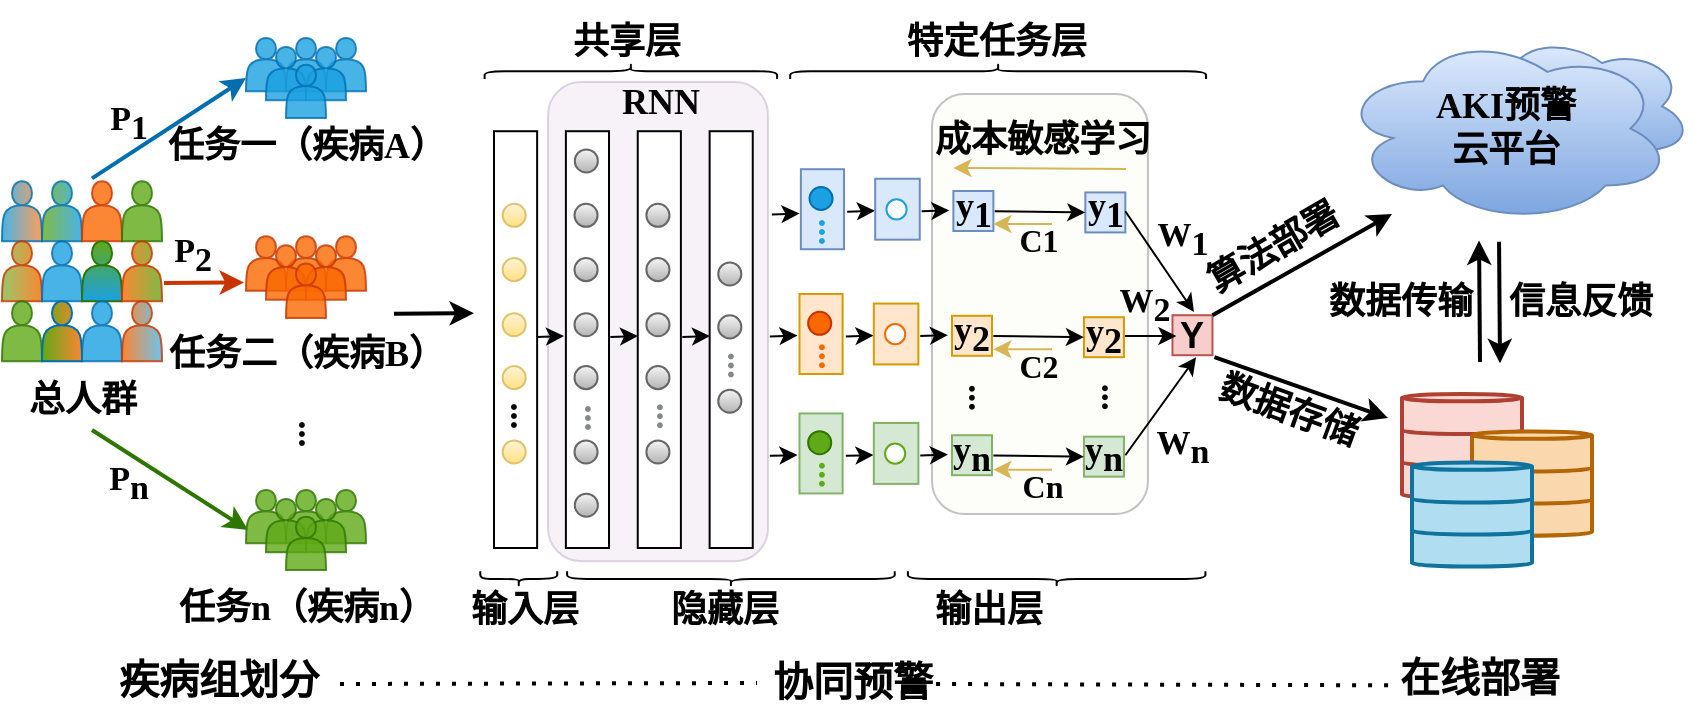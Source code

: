 <mxfile version="24.8.3">
  <diagram name="第 1 页" id="YTj-ouMBXCMW4iAn0mXQ">
    <mxGraphModel dx="1006" dy="709" grid="1" gridSize="10" guides="1" tooltips="1" connect="1" arrows="1" fold="1" page="1" pageScale="1" pageWidth="1169" pageHeight="827" math="0" shadow="0">
      <root>
        <mxCell id="0" />
        <mxCell id="1" parent="0" />
        <mxCell id="6-L1UXihjVU2GdmT4669-36" value="" style="ellipse;shape=cloud;whiteSpace=wrap;html=1;fillColor=#dae8fc;strokeColor=#6c8ebf;gradientColor=#7ea6e0;fontSize=18;fontStyle=1" parent="1" vertex="1">
          <mxGeometry x="800" y="170" width="120" height="72.38" as="geometry" />
        </mxCell>
        <mxCell id="hWDj6rnSfcaq-5pzCuS0-523" value="&lt;font style=&quot;font-size: 18px;&quot;&gt;&lt;font face=&quot;Times New Roman&quot; style=&quot;font-size: 18px;&quot;&gt;AKI&lt;/font&gt;&lt;font face=&quot;宋体&quot; style=&quot;font-size: 18px;&quot;&gt;预警&lt;/font&gt;&lt;/font&gt;&lt;div&gt;&lt;font style=&quot;font-size: 18px;&quot;&gt;&lt;font face=&quot;宋体&quot; style=&quot;font-size: 18px;&quot;&gt;云平台&lt;/font&gt;&lt;/font&gt;&lt;/div&gt;" style="ellipse;shape=cloud;whiteSpace=wrap;html=1;fillColor=#dae8fc;strokeColor=#6c8ebf;gradientColor=#7ea6e0;fontSize=18;fontStyle=1" parent="1" vertex="1">
          <mxGeometry x="744" y="170" width="166" height="94.61" as="geometry" />
        </mxCell>
        <mxCell id="hWDj6rnSfcaq-5pzCuS0-516" value="" style="rounded=1;whiteSpace=wrap;html=1;gradientDirection=radial;opacity=30;fillStyle=solid;container=0;fillColor=#f9f7ed;strokeColor=#36393d;fontSize=18;fontStyle=1" parent="1" vertex="1">
          <mxGeometry x="540" y="200" width="107.97" height="210" as="geometry" />
        </mxCell>
        <mxCell id="hWDj6rnSfcaq-5pzCuS0-5" value="" style="rounded=1;whiteSpace=wrap;html=1;gradientDirection=radial;opacity=30;fillStyle=solid;fillColor=#e1d5e7;strokeColor=#9673a6;container=0;fontSize=18;fontStyle=1" parent="1" vertex="1">
          <mxGeometry x="348" y="194" width="110" height="239.61" as="geometry" />
        </mxCell>
        <mxCell id="hWDj6rnSfcaq-5pzCuS0-7" value="&lt;font face=&quot;宋体&quot;&gt;&lt;span style=&quot;font-size: 20px;&quot;&gt;&lt;b&gt;疾病组划分&lt;/b&gt;&lt;/span&gt;&lt;/font&gt;" style="text;html=1;align=center;verticalAlign=middle;resizable=0;points=[];autosize=1;strokeColor=none;fillColor=none;" parent="1" vertex="1">
          <mxGeometry x="118" y="471.6" width="130" height="40" as="geometry" />
        </mxCell>
        <mxCell id="hWDj6rnSfcaq-5pzCuS0-9" value="&lt;font face=&quot;宋体&quot;&gt;&lt;span style=&quot;font-size: 20px;&quot;&gt;&lt;b&gt;协同预警&lt;/b&gt;&lt;/span&gt;&lt;/font&gt;" style="text;html=1;align=center;verticalAlign=middle;resizable=0;points=[];autosize=1;strokeColor=none;fillColor=none;" parent="1" vertex="1">
          <mxGeometry x="444.67" y="472.61" width="110" height="40" as="geometry" />
        </mxCell>
        <mxCell id="hWDj6rnSfcaq-5pzCuS0-82" value="&lt;font face=&quot;宋体&quot; style=&quot;font-size: 18px;&quot;&gt;输入层&lt;/font&gt;" style="text;html=1;align=center;verticalAlign=middle;resizable=0;points=[];autosize=1;strokeColor=none;fillColor=none;container=0;fontSize=16;fontStyle=1" parent="1" vertex="1">
          <mxGeometry x="296" y="438.39" width="80" height="40" as="geometry" />
        </mxCell>
        <mxCell id="hWDj6rnSfcaq-5pzCuS0-83" value="&lt;font style=&quot;font-size: 18px;&quot; face=&quot;宋体&quot;&gt;隐藏层&lt;/font&gt;" style="text;html=1;align=center;verticalAlign=middle;resizable=0;points=[];autosize=1;strokeColor=none;fillColor=none;container=0;fontSize=16;fontStyle=1" parent="1" vertex="1">
          <mxGeometry x="396" y="438.39" width="80" height="40" as="geometry" />
        </mxCell>
        <mxCell id="hWDj6rnSfcaq-5pzCuS0-84" value="&lt;font style=&quot;font-size: 18px;&quot; face=&quot;宋体&quot;&gt;输出层&lt;/font&gt;" style="text;html=1;align=center;verticalAlign=middle;resizable=0;points=[];autosize=1;strokeColor=none;fillColor=none;container=0;fontSize=16;fontStyle=1" parent="1" vertex="1">
          <mxGeometry x="528.12" y="437.61" width="80" height="40" as="geometry" />
        </mxCell>
        <mxCell id="hWDj6rnSfcaq-5pzCuS0-85" value="" style="shape=curlyBracket;whiteSpace=wrap;html=1;rounded=1;flipH=1;labelPosition=right;verticalLabelPosition=middle;align=left;verticalAlign=middle;rotation=90;container=0;fontSize=18;fontStyle=1" parent="1" vertex="1">
          <mxGeometry x="329.53" y="423.21" width="7.69" height="38.48" as="geometry" />
        </mxCell>
        <mxCell id="hWDj6rnSfcaq-5pzCuS0-86" value="" style="shape=curlyBracket;whiteSpace=wrap;html=1;rounded=1;flipH=1;labelPosition=right;verticalLabelPosition=middle;align=left;verticalAlign=middle;rotation=90;container=0;fontSize=18;fontStyle=1" parent="1" vertex="1">
          <mxGeometry x="435.61" y="360.53" width="7.69" height="163.82" as="geometry" />
        </mxCell>
        <mxCell id="hWDj6rnSfcaq-5pzCuS0-87" value="" style="shape=curlyBracket;whiteSpace=wrap;html=1;rounded=1;flipH=1;labelPosition=right;verticalLabelPosition=middle;align=left;verticalAlign=middle;rotation=90;container=0;fontSize=18;fontStyle=1" parent="1" vertex="1">
          <mxGeometry x="598.48" y="368.07" width="7.69" height="148.77" as="geometry" />
        </mxCell>
        <mxCell id="hWDj6rnSfcaq-5pzCuS0-88" value="" style="shape=curlyBracket;whiteSpace=wrap;html=1;rounded=1;flipH=1;labelPosition=right;verticalLabelPosition=middle;align=left;verticalAlign=middle;rotation=-90;container=0;fontSize=18;fontStyle=1" parent="1" vertex="1">
          <mxGeometry x="385.58" y="115.49" width="7.69" height="146.24" as="geometry" />
        </mxCell>
        <mxCell id="hWDj6rnSfcaq-5pzCuS0-89" value="&lt;font style=&quot;font-size: 18px;&quot; face=&quot;宋体&quot;&gt;共享层&lt;/font&gt;" style="text;html=1;align=center;verticalAlign=middle;resizable=0;points=[];autosize=1;strokeColor=none;fillColor=none;container=0;fontSize=18;fontStyle=1" parent="1" vertex="1">
          <mxGeometry x="347.15" y="153.61" width="80" height="40" as="geometry" />
        </mxCell>
        <mxCell id="hWDj6rnSfcaq-5pzCuS0-90" value="" style="shape=curlyBracket;whiteSpace=wrap;html=1;rounded=1;flipH=1;labelPosition=right;verticalLabelPosition=middle;align=left;verticalAlign=middle;rotation=-90;container=0;fontSize=18;fontStyle=1" parent="1" vertex="1">
          <mxGeometry x="569.22" y="84.64" width="7.69" height="207.94" as="geometry" />
        </mxCell>
        <mxCell id="hWDj6rnSfcaq-5pzCuS0-91" value="&lt;span style=&quot;font-size: 18px;&quot;&gt;&lt;font face=&quot;宋体&quot; style=&quot;font-size: 18px;&quot;&gt;特定任务层&lt;/font&gt;&lt;/span&gt;" style="text;html=1;align=center;verticalAlign=middle;resizable=0;points=[];autosize=1;strokeColor=none;fillColor=none;container=0;fontSize=18;fontStyle=1" parent="1" vertex="1">
          <mxGeometry x="517" y="153.61" width="110" height="40" as="geometry" />
        </mxCell>
        <mxCell id="hWDj6rnSfcaq-5pzCuS0-92" value="" style="endArrow=classic;html=1;rounded=0;fontSize=18;fontStyle=1" parent="1" edge="1">
          <mxGeometry width="50" height="50" relative="1" as="geometry">
            <mxPoint x="379.16" y="321.44" as="sourcePoint" />
            <mxPoint x="393" y="321" as="targetPoint" />
          </mxGeometry>
        </mxCell>
        <mxCell id="hWDj6rnSfcaq-5pzCuS0-93" value="" style="endArrow=classic;html=1;rounded=0;fontSize=18;fontStyle=1" parent="1" edge="1">
          <mxGeometry width="50" height="50" relative="1" as="geometry">
            <mxPoint x="415.16" y="321.44" as="sourcePoint" />
            <mxPoint x="429" y="321" as="targetPoint" />
          </mxGeometry>
        </mxCell>
        <mxCell id="hWDj6rnSfcaq-5pzCuS0-94" value="" style="endArrow=classic;html=1;rounded=0;fontSize=18;fontStyle=1" parent="1" edge="1">
          <mxGeometry width="50" height="50" relative="1" as="geometry">
            <mxPoint x="458.91" y="321.21" as="sourcePoint" />
            <mxPoint x="472.75" y="320.77" as="targetPoint" />
          </mxGeometry>
        </mxCell>
        <mxCell id="hWDj6rnSfcaq-5pzCuS0-95" value="" style="endArrow=classic;html=1;rounded=0;fontSize=18;fontStyle=1" parent="1" edge="1">
          <mxGeometry width="50" height="50" relative="1" as="geometry">
            <mxPoint x="496.91" y="321.21" as="sourcePoint" />
            <mxPoint x="510.75" y="320.77" as="targetPoint" />
          </mxGeometry>
        </mxCell>
        <mxCell id="hWDj6rnSfcaq-5pzCuS0-96" value="" style="endArrow=classic;html=1;rounded=0;fontStyle=1;fontSize=18;" parent="1" edge="1">
          <mxGeometry width="50" height="50" relative="1" as="geometry">
            <mxPoint x="534.13" y="321.02" as="sourcePoint" />
            <mxPoint x="547.97" y="320.58" as="targetPoint" />
          </mxGeometry>
        </mxCell>
        <mxCell id="hWDj6rnSfcaq-5pzCuS0-97" value="Y" style="rounded=0;whiteSpace=wrap;html=1;fillColor=#f8cecc;strokeColor=#b85450;fontSize=18;container=0;fontStyle=1" parent="1" vertex="1">
          <mxGeometry x="660.24" y="310.61" width="20" height="20" as="geometry" />
        </mxCell>
        <mxCell id="hWDj6rnSfcaq-5pzCuS0-98" style="edgeStyle=orthogonalEdgeStyle;rounded=0;orthogonalLoop=1;jettySize=auto;html=1;exitX=1;exitY=0.5;exitDx=0;exitDy=0;entryX=0;entryY=0.5;entryDx=0;entryDy=0;fontSize=18;fontStyle=1" parent="1" edge="1">
          <mxGeometry relative="1" as="geometry">
            <mxPoint x="632.97" y="320.993" as="sourcePoint" />
            <mxPoint x="662.24" y="321.61" as="targetPoint" />
          </mxGeometry>
        </mxCell>
        <mxCell id="hWDj6rnSfcaq-5pzCuS0-99" value="&lt;font style=&quot;font-size: 17px;&quot; face=&quot;Times New Roman&quot;&gt;W&lt;span style=&quot;font-size: 17px;&quot;&gt;&lt;sub style=&quot;font-size: 17px;&quot;&gt;2&lt;/sub&gt;&lt;/span&gt;&lt;/font&gt;" style="text;html=1;align=center;verticalAlign=middle;resizable=0;points=[];autosize=1;strokeColor=none;fillColor=none;container=0;fontSize=17;fontStyle=1" parent="1" vertex="1">
          <mxGeometry x="621.24" y="285.61" width="50" height="40" as="geometry" />
        </mxCell>
        <mxCell id="hWDj6rnSfcaq-5pzCuS0-100" value="" style="shape=actor;whiteSpace=wrap;html=1;fillColor=#1ba1e2;strokeColor=#006EAF;fontColor=#ffffff;opacity=80;gradientColor=#fb8633;gradientDirection=east;fontSize=18;fontStyle=1" parent="1" vertex="1">
          <mxGeometry x="75" y="243.61" width="20" height="30" as="geometry" />
        </mxCell>
        <mxCell id="hWDj6rnSfcaq-5pzCuS0-101" value="" style="shape=actor;whiteSpace=wrap;html=1;fillColor=#fa6800;strokeColor=#C73500;fontColor=#000000;opacity=80;gradientColor=#80ba45;gradientDirection=west;fontSize=18;fontStyle=1" parent="1" vertex="1">
          <mxGeometry x="75" y="273.61" width="20" height="30" as="geometry" />
        </mxCell>
        <mxCell id="hWDj6rnSfcaq-5pzCuS0-102" value="" style="shape=actor;whiteSpace=wrap;html=1;fillColor=#60a917;strokeColor=#2D7600;fontColor=#ffffff;opacity=80;fontSize=18;fontStyle=1" parent="1" vertex="1">
          <mxGeometry x="75" y="303.61" width="20" height="30" as="geometry" />
        </mxCell>
        <mxCell id="hWDj6rnSfcaq-5pzCuS0-103" value="" style="shape=actor;whiteSpace=wrap;html=1;fillColor=#60a917;strokeColor=#006EAF;fontColor=#ffffff;opacity=80;gradientColor=#1ba1e2;gradientDirection=east;fontSize=18;fontStyle=1" parent="1" vertex="1">
          <mxGeometry x="95" y="243.61" width="20" height="30" as="geometry" />
        </mxCell>
        <mxCell id="hWDj6rnSfcaq-5pzCuS0-104" value="" style="shape=actor;whiteSpace=wrap;html=1;fillColor=#fa6800;strokeColor=#C73500;fontColor=#000000;opacity=80;fontSize=18;fontStyle=1" parent="1" vertex="1">
          <mxGeometry x="115" y="243.61" width="20" height="30" as="geometry" />
        </mxCell>
        <mxCell id="hWDj6rnSfcaq-5pzCuS0-105" value="" style="shape=actor;whiteSpace=wrap;html=1;fillColor=#1ba1e2;strokeColor=#006EAF;fontColor=#ffffff;opacity=80;fontSize=18;fontStyle=1" parent="1" vertex="1">
          <mxGeometry x="95" y="273.61" width="20" height="30" as="geometry" />
        </mxCell>
        <mxCell id="hWDj6rnSfcaq-5pzCuS0-106" value="" style="shape=actor;whiteSpace=wrap;html=1;fillColor=#60a917;strokeColor=#2D7600;fontColor=#ffffff;gradientColor=#1ba1e2;fontSize=18;fontStyle=1" parent="1" vertex="1">
          <mxGeometry x="115" y="273.61" width="20" height="30" as="geometry" />
        </mxCell>
        <mxCell id="hWDj6rnSfcaq-5pzCuS0-107" value="" style="shape=actor;whiteSpace=wrap;html=1;fillColor=#fb8633;strokeColor=#006EAF;fontColor=#ffffff;gradientColor=#60a917;gradientDirection=west;fontSize=18;fontStyle=1" parent="1" vertex="1">
          <mxGeometry x="95" y="303.61" width="20" height="30" as="geometry" />
        </mxCell>
        <mxCell id="hWDj6rnSfcaq-5pzCuS0-108" value="" style="shape=actor;whiteSpace=wrap;html=1;fillColor=#1ba1e2;strokeColor=#006EAF;fontColor=#ffffff;opacity=80;fontSize=18;fontStyle=1" parent="1" vertex="1">
          <mxGeometry x="115" y="303.61" width="20" height="30" as="geometry" />
        </mxCell>
        <mxCell id="hWDj6rnSfcaq-5pzCuS0-109" value="" style="shape=actor;whiteSpace=wrap;html=1;fillColor=#60a917;strokeColor=#2D7600;fontColor=#ffffff;opacity=80;fontSize=18;fontStyle=1" parent="1" vertex="1">
          <mxGeometry x="135" y="243.61" width="20" height="30" as="geometry" />
        </mxCell>
        <mxCell id="hWDj6rnSfcaq-5pzCuS0-110" value="" style="shape=actor;whiteSpace=wrap;html=1;fillColor=#fa6800;strokeColor=#C73500;fontColor=#000000;opacity=80;gradientColor=#60a917;gradientDirection=east;fontSize=18;fontStyle=1" parent="1" vertex="1">
          <mxGeometry x="135" y="273.61" width="20" height="30" as="geometry" />
        </mxCell>
        <mxCell id="hWDj6rnSfcaq-5pzCuS0-111" value="" style="shape=actor;whiteSpace=wrap;html=1;fillColor=#fa6800;strokeColor=#C73500;fontColor=#000000;opacity=80;gradientColor=#49b4e8;gradientDirection=east;fontSize=18;fontStyle=1" parent="1" vertex="1">
          <mxGeometry x="135" y="303.61" width="20" height="30" as="geometry" />
        </mxCell>
        <mxCell id="hWDj6rnSfcaq-5pzCuS0-112" value="" style="endArrow=classic;html=1;rounded=0;fillColor=#1ba1e2;strokeColor=#006EAF;strokeWidth=2;entryX=0;entryY=0.75;entryDx=0;entryDy=0;fontSize=18;fontStyle=1" parent="1" target="hWDj6rnSfcaq-5pzCuS0-122" edge="1">
          <mxGeometry width="50" height="50" relative="1" as="geometry">
            <mxPoint x="120" y="242.22" as="sourcePoint" />
            <mxPoint x="180" y="204.61" as="targetPoint" />
          </mxGeometry>
        </mxCell>
        <mxCell id="hWDj6rnSfcaq-5pzCuS0-113" value="" style="endArrow=classic;html=1;rounded=0;fillColor=#60a917;strokeColor=#2D7600;strokeWidth=2;fontSize=18;fontStyle=1" parent="1" edge="1">
          <mxGeometry width="50" height="50" relative="1" as="geometry">
            <mxPoint x="120" y="368" as="sourcePoint" />
            <mxPoint x="198" y="418" as="targetPoint" />
          </mxGeometry>
        </mxCell>
        <mxCell id="hWDj6rnSfcaq-5pzCuS0-114" value="" style="group;fontSize=18;fontStyle=1" parent="1" vertex="1" connectable="0">
          <mxGeometry x="197" y="271.11" width="60" height="40.89" as="geometry" />
        </mxCell>
        <mxCell id="hWDj6rnSfcaq-5pzCuS0-115" value="" style="shape=actor;whiteSpace=wrap;html=1;fillColor=#fa6800;strokeColor=#C73500;fontColor=#000000;opacity=80;fontSize=18;fontStyle=1" parent="hWDj6rnSfcaq-5pzCuS0-114" vertex="1">
          <mxGeometry width="20" height="27.26" as="geometry" />
        </mxCell>
        <mxCell id="hWDj6rnSfcaq-5pzCuS0-116" value="" style="shape=actor;whiteSpace=wrap;html=1;fillColor=#fa6800;strokeColor=#C73500;fontColor=#000000;opacity=80;fontSize=18;fontStyle=1" parent="hWDj6rnSfcaq-5pzCuS0-114" vertex="1">
          <mxGeometry x="20" width="20" height="27.26" as="geometry" />
        </mxCell>
        <mxCell id="hWDj6rnSfcaq-5pzCuS0-117" value="" style="shape=actor;whiteSpace=wrap;html=1;fillColor=#fa6800;strokeColor=#C73500;fontColor=#000000;opacity=80;fontSize=18;fontStyle=1" parent="hWDj6rnSfcaq-5pzCuS0-114" vertex="1">
          <mxGeometry x="10" y="4.543" width="20" height="27.26" as="geometry" />
        </mxCell>
        <mxCell id="hWDj6rnSfcaq-5pzCuS0-118" value="" style="shape=actor;whiteSpace=wrap;html=1;fillColor=#fa6800;strokeColor=#C73500;fontColor=#000000;opacity=80;fontSize=18;fontStyle=1" parent="hWDj6rnSfcaq-5pzCuS0-114" vertex="1">
          <mxGeometry x="40" width="20" height="27.26" as="geometry" />
        </mxCell>
        <mxCell id="hWDj6rnSfcaq-5pzCuS0-119" value="" style="shape=actor;whiteSpace=wrap;html=1;fillColor=#fa6800;strokeColor=#C73500;fontColor=#000000;opacity=80;fontSize=18;fontStyle=1" parent="hWDj6rnSfcaq-5pzCuS0-114" vertex="1">
          <mxGeometry x="30" y="4.543" width="20" height="27.26" as="geometry" />
        </mxCell>
        <mxCell id="hWDj6rnSfcaq-5pzCuS0-120" value="" style="shape=actor;whiteSpace=wrap;html=1;fillColor=#fa6800;strokeColor=#C73500;fontColor=#000000;opacity=80;fontSize=18;fontStyle=1" parent="hWDj6rnSfcaq-5pzCuS0-114" vertex="1">
          <mxGeometry x="20" y="13.63" width="20" height="27.26" as="geometry" />
        </mxCell>
        <mxCell id="hWDj6rnSfcaq-5pzCuS0-121" value="" style="group;fontSize=18;fontStyle=1" parent="1" vertex="1" connectable="0">
          <mxGeometry x="197" y="172" width="60" height="40" as="geometry" />
        </mxCell>
        <mxCell id="hWDj6rnSfcaq-5pzCuS0-122" value="" style="shape=actor;whiteSpace=wrap;html=1;fillColor=#1ba1e2;strokeColor=#006EAF;fontColor=#ffffff;opacity=80;fontSize=18;fontStyle=1" parent="hWDj6rnSfcaq-5pzCuS0-121" vertex="1">
          <mxGeometry width="20" height="26.667" as="geometry" />
        </mxCell>
        <mxCell id="hWDj6rnSfcaq-5pzCuS0-123" value="" style="shape=actor;whiteSpace=wrap;html=1;fillColor=#1ba1e2;strokeColor=#006EAF;fontColor=#ffffff;opacity=80;fontSize=18;fontStyle=1" parent="hWDj6rnSfcaq-5pzCuS0-121" vertex="1">
          <mxGeometry x="20" width="20" height="26.667" as="geometry" />
        </mxCell>
        <mxCell id="hWDj6rnSfcaq-5pzCuS0-124" value="" style="shape=actor;whiteSpace=wrap;html=1;fillColor=#1ba1e2;strokeColor=#006EAF;fontColor=#ffffff;opacity=80;fontSize=18;fontStyle=1" parent="hWDj6rnSfcaq-5pzCuS0-121" vertex="1">
          <mxGeometry x="10" y="4.444" width="20" height="26.667" as="geometry" />
        </mxCell>
        <mxCell id="hWDj6rnSfcaq-5pzCuS0-125" value="" style="shape=actor;whiteSpace=wrap;html=1;fillColor=#1ba1e2;strokeColor=#006EAF;fontColor=#ffffff;opacity=80;fontSize=18;fontStyle=1" parent="hWDj6rnSfcaq-5pzCuS0-121" vertex="1">
          <mxGeometry x="40" width="20" height="26.667" as="geometry" />
        </mxCell>
        <mxCell id="hWDj6rnSfcaq-5pzCuS0-126" value="" style="shape=actor;whiteSpace=wrap;html=1;fillColor=#1ba1e2;strokeColor=#006EAF;fontColor=#ffffff;opacity=80;fontSize=18;fontStyle=1" parent="hWDj6rnSfcaq-5pzCuS0-121" vertex="1">
          <mxGeometry x="30" y="4.444" width="20" height="26.667" as="geometry" />
        </mxCell>
        <mxCell id="hWDj6rnSfcaq-5pzCuS0-127" value="" style="shape=actor;whiteSpace=wrap;html=1;fillColor=#1ba1e2;strokeColor=#006EAF;fontColor=#ffffff;opacity=80;fontSize=18;fontStyle=1" parent="hWDj6rnSfcaq-5pzCuS0-121" vertex="1">
          <mxGeometry x="20" y="13.333" width="20" height="26.667" as="geometry" />
        </mxCell>
        <mxCell id="hWDj6rnSfcaq-5pzCuS0-128" value="" style="group;fontSize=18;fontStyle=1" parent="1" vertex="1" connectable="0">
          <mxGeometry x="197" y="398" width="60" height="40" as="geometry" />
        </mxCell>
        <mxCell id="hWDj6rnSfcaq-5pzCuS0-129" value="" style="shape=actor;whiteSpace=wrap;html=1;fillColor=#60a917;strokeColor=#2D7600;fontColor=#ffffff;opacity=80;fontSize=18;fontStyle=1" parent="hWDj6rnSfcaq-5pzCuS0-128" vertex="1">
          <mxGeometry width="20" height="26.667" as="geometry" />
        </mxCell>
        <mxCell id="hWDj6rnSfcaq-5pzCuS0-130" value="" style="shape=actor;whiteSpace=wrap;html=1;fillColor=#60a917;strokeColor=#2D7600;fontColor=#ffffff;opacity=80;fontSize=18;fontStyle=1" parent="hWDj6rnSfcaq-5pzCuS0-128" vertex="1">
          <mxGeometry x="20" width="20" height="26.667" as="geometry" />
        </mxCell>
        <mxCell id="hWDj6rnSfcaq-5pzCuS0-131" value="" style="shape=actor;whiteSpace=wrap;html=1;fillColor=#60a917;strokeColor=#2D7600;fontColor=#ffffff;opacity=80;fontSize=18;fontStyle=1" parent="hWDj6rnSfcaq-5pzCuS0-128" vertex="1">
          <mxGeometry x="10" y="4.444" width="20" height="26.667" as="geometry" />
        </mxCell>
        <mxCell id="hWDj6rnSfcaq-5pzCuS0-132" value="" style="shape=actor;whiteSpace=wrap;html=1;fillColor=#60a917;strokeColor=#2D7600;fontColor=#ffffff;opacity=80;fontSize=18;fontStyle=1" parent="hWDj6rnSfcaq-5pzCuS0-128" vertex="1">
          <mxGeometry x="40" width="20" height="26.667" as="geometry" />
        </mxCell>
        <mxCell id="hWDj6rnSfcaq-5pzCuS0-133" value="" style="shape=actor;whiteSpace=wrap;html=1;fillColor=#60a917;strokeColor=#2D7600;fontColor=#ffffff;opacity=80;fontSize=18;fontStyle=1" parent="hWDj6rnSfcaq-5pzCuS0-128" vertex="1">
          <mxGeometry x="30" y="4.444" width="20" height="26.667" as="geometry" />
        </mxCell>
        <mxCell id="hWDj6rnSfcaq-5pzCuS0-134" value="" style="shape=actor;whiteSpace=wrap;html=1;fillColor=#60a917;strokeColor=#2D7600;fontColor=#ffffff;opacity=80;fontSize=18;fontStyle=1" parent="hWDj6rnSfcaq-5pzCuS0-128" vertex="1">
          <mxGeometry x="20" y="13.333" width="20" height="26.667" as="geometry" />
        </mxCell>
        <mxCell id="hWDj6rnSfcaq-5pzCuS0-135" value="" style="rounded=0;whiteSpace=wrap;html=1;container=0;fontSize=18;fontStyle=1" parent="1" vertex="1">
          <mxGeometry x="356.938" y="218.61" width="21.563" height="208.39" as="geometry" />
        </mxCell>
        <mxCell id="hWDj6rnSfcaq-5pzCuS0-136" value="" style="ellipse;whiteSpace=wrap;html=1;aspect=fixed;fillColor=#f5f5f5;strokeColor=#666666;container=0;gradientColor=#b3b3b3;fontSize=18;fontStyle=1" parent="1" vertex="1">
          <mxGeometry x="361.25" y="254.87" width="11.543" height="11.543" as="geometry" />
        </mxCell>
        <mxCell id="hWDj6rnSfcaq-5pzCuS0-137" value="" style="ellipse;whiteSpace=wrap;html=1;aspect=fixed;fillColor=#f5f5f5;strokeColor=#666666;container=0;gradientColor=#b3b3b3;fontSize=18;fontStyle=1" parent="1" vertex="1">
          <mxGeometry x="361.25" y="282.051" width="11.543" height="11.543" as="geometry" />
        </mxCell>
        <mxCell id="hWDj6rnSfcaq-5pzCuS0-138" value="" style="ellipse;whiteSpace=wrap;html=1;aspect=fixed;fillColor=#f5f5f5;strokeColor=#666666;container=0;gradientColor=#b3b3b3;fontSize=18;fontStyle=1" parent="1" vertex="1">
          <mxGeometry x="361.25" y="309.586" width="11.543" height="11.543" as="geometry" />
        </mxCell>
        <mxCell id="hWDj6rnSfcaq-5pzCuS0-139" value="" style="ellipse;whiteSpace=wrap;html=1;aspect=fixed;fillColor=#f5f5f5;strokeColor=#666666;container=0;gradientColor=#b3b3b3;fontSize=18;fontStyle=1" parent="1" vertex="1">
          <mxGeometry x="361.25" y="336.042" width="11.543" height="11.543" as="geometry" />
        </mxCell>
        <mxCell id="hWDj6rnSfcaq-5pzCuS0-140" value="" style="ellipse;whiteSpace=wrap;html=1;aspect=fixed;fillColor=#f5f5f5;strokeColor=#666666;container=0;gradientColor=#b3b3b3;fontSize=18;fontStyle=1" parent="1" vertex="1">
          <mxGeometry x="361.25" y="373.19" width="11.543" height="11.543" as="geometry" />
        </mxCell>
        <mxCell id="hWDj6rnSfcaq-5pzCuS0-141" value="&lt;span style=&quot;font-size: 18px;&quot;&gt;&lt;font face=&quot;Times New Roman&quot; style=&quot;font-size: 18px;&quot; color=&quot;#85878a&quot;&gt;...&lt;/font&gt;&lt;/span&gt;" style="text;html=1;align=center;verticalAlign=middle;resizable=0;points=[];autosize=1;strokeColor=none;fillColor=none;rotation=90;container=0;fontSize=18;fontStyle=1" parent="1" vertex="1">
          <mxGeometry x="352.531" y="341.08" width="40" height="40" as="geometry" />
        </mxCell>
        <mxCell id="hWDj6rnSfcaq-5pzCuS0-142" value="" style="ellipse;whiteSpace=wrap;html=1;aspect=fixed;fillColor=#f5f5f5;strokeColor=#666666;container=0;gradientColor=#b3b3b3;fontSize=18;fontStyle=1" parent="1" vertex="1">
          <mxGeometry x="361.401" y="399.819" width="11.543" height="11.543" as="geometry" />
        </mxCell>
        <mxCell id="hWDj6rnSfcaq-5pzCuS0-143" value="" style="ellipse;whiteSpace=wrap;html=1;aspect=fixed;fillColor=#f5f5f5;strokeColor=#666666;container=0;gradientColor=#b3b3b3;fontSize=18;fontStyle=1" parent="1" vertex="1">
          <mxGeometry x="361.401" y="227.689" width="11.543" height="11.543" as="geometry" />
        </mxCell>
        <mxCell id="hWDj6rnSfcaq-5pzCuS0-144" value="" style="rounded=0;whiteSpace=wrap;html=1;container=0;fontSize=18;fontStyle=1" parent="1" vertex="1">
          <mxGeometry x="392.875" y="218.61" width="21.563" height="208.39" as="geometry" />
        </mxCell>
        <mxCell id="hWDj6rnSfcaq-5pzCuS0-145" value="" style="ellipse;whiteSpace=wrap;html=1;aspect=fixed;fillColor=#f5f5f5;strokeColor=#666666;container=0;gradientColor=#b3b3b3;fontSize=18;fontStyle=1" parent="1" vertex="1">
          <mxGeometry x="397.188" y="254.87" width="11.543" height="11.543" as="geometry" />
        </mxCell>
        <mxCell id="hWDj6rnSfcaq-5pzCuS0-146" value="" style="ellipse;whiteSpace=wrap;html=1;aspect=fixed;fillColor=#f5f5f5;strokeColor=#666666;container=0;gradientColor=#b3b3b3;fontSize=18;fontStyle=1" parent="1" vertex="1">
          <mxGeometry x="397.188" y="282.051" width="11.543" height="11.543" as="geometry" />
        </mxCell>
        <mxCell id="hWDj6rnSfcaq-5pzCuS0-147" value="" style="ellipse;whiteSpace=wrap;html=1;aspect=fixed;fillColor=#f5f5f5;strokeColor=#666666;container=0;gradientColor=#b3b3b3;fontSize=18;fontStyle=1" parent="1" vertex="1">
          <mxGeometry x="397.188" y="309.586" width="11.543" height="11.543" as="geometry" />
        </mxCell>
        <mxCell id="hWDj6rnSfcaq-5pzCuS0-148" value="" style="ellipse;whiteSpace=wrap;html=1;aspect=fixed;fillColor=#f5f5f5;strokeColor=#666666;container=0;gradientColor=#b3b3b3;fontSize=18;fontStyle=1" parent="1" vertex="1">
          <mxGeometry x="397.188" y="336.042" width="11.543" height="11.543" as="geometry" />
        </mxCell>
        <mxCell id="hWDj6rnSfcaq-5pzCuS0-149" value="" style="ellipse;whiteSpace=wrap;html=1;aspect=fixed;fillColor=#f5f5f5;strokeColor=#666666;container=0;gradientColor=#b3b3b3;fontSize=18;fontStyle=1" parent="1" vertex="1">
          <mxGeometry x="397.188" y="373.19" width="11.543" height="11.543" as="geometry" />
        </mxCell>
        <mxCell id="hWDj6rnSfcaq-5pzCuS0-150" value="&lt;span style=&quot;font-size: 18px;&quot;&gt;&lt;font face=&quot;Times New Roman&quot; style=&quot;font-size: 18px;&quot; color=&quot;#85878a&quot;&gt;...&lt;/font&gt;&lt;/span&gt;" style="text;html=1;align=center;verticalAlign=middle;resizable=0;points=[];autosize=1;strokeColor=none;fillColor=none;rotation=90;container=0;fontSize=18;fontStyle=1" parent="1" vertex="1">
          <mxGeometry x="388.469" y="341.08" width="40" height="40" as="geometry" />
        </mxCell>
        <mxCell id="hWDj6rnSfcaq-5pzCuS0-151" value="" style="rounded=0;whiteSpace=wrap;html=1;container=0;fontSize=18;fontStyle=1" parent="1" vertex="1">
          <mxGeometry x="428.812" y="218.61" width="21.563" height="208.39" as="geometry" />
        </mxCell>
        <mxCell id="hWDj6rnSfcaq-5pzCuS0-152" value="" style="ellipse;whiteSpace=wrap;html=1;aspect=fixed;fillColor=#f5f5f5;strokeColor=#666666;container=0;gradientColor=#b3b3b3;fontSize=18;fontStyle=1" parent="1" vertex="1">
          <mxGeometry x="433.125" y="284.217" width="11.543" height="11.543" as="geometry" />
        </mxCell>
        <mxCell id="hWDj6rnSfcaq-5pzCuS0-153" value="" style="ellipse;whiteSpace=wrap;html=1;aspect=fixed;fillColor=#f5f5f5;strokeColor=#666666;container=0;gradientColor=#b3b3b3;fontSize=18;fontStyle=1" parent="1" vertex="1">
          <mxGeometry x="433.125" y="310.673" width="11.543" height="11.543" as="geometry" />
        </mxCell>
        <mxCell id="hWDj6rnSfcaq-5pzCuS0-154" value="" style="ellipse;whiteSpace=wrap;html=1;aspect=fixed;fillColor=#f5f5f5;strokeColor=#666666;container=0;gradientColor=#b3b3b3;fontSize=18;fontStyle=1" parent="1" vertex="1">
          <mxGeometry x="433.125" y="347.821" width="11.543" height="11.543" as="geometry" />
        </mxCell>
        <mxCell id="hWDj6rnSfcaq-5pzCuS0-155" value="&lt;span style=&quot;font-size: 18px;&quot;&gt;&lt;font face=&quot;Times New Roman&quot; style=&quot;font-size: 18px;&quot; color=&quot;#85878a&quot;&gt;...&lt;/font&gt;&lt;/span&gt;" style="text;html=1;align=center;verticalAlign=middle;resizable=0;points=[];autosize=1;strokeColor=none;fillColor=none;rotation=90;container=0;fontSize=18;fontStyle=1" parent="1" vertex="1">
          <mxGeometry x="424.406" y="315.711" width="40" height="40" as="geometry" />
        </mxCell>
        <mxCell id="hWDj6rnSfcaq-5pzCuS0-156" value="" style="endArrow=classic;html=1;rounded=0;fontSize=18;fontStyle=1" parent="1" edge="1">
          <mxGeometry width="50" height="50" relative="1" as="geometry">
            <mxPoint x="342.16" y="321.44" as="sourcePoint" />
            <mxPoint x="356" y="321" as="targetPoint" />
          </mxGeometry>
        </mxCell>
        <mxCell id="hWDj6rnSfcaq-5pzCuS0-157" value="" style="endArrow=classic;html=1;rounded=0;fontSize=18;fontStyle=1" parent="1" edge="1">
          <mxGeometry width="50" height="50" relative="1" as="geometry">
            <mxPoint x="459.91" y="260.21" as="sourcePoint" />
            <mxPoint x="473.75" y="259.77" as="targetPoint" />
          </mxGeometry>
        </mxCell>
        <mxCell id="hWDj6rnSfcaq-5pzCuS0-158" value="&lt;font face=&quot;Times New Roman&quot; style=&quot;font-size: 18px;&quot;&gt;y&lt;span style=&quot;font-size: 18px;&quot;&gt;&lt;sub style=&quot;font-size: 18px;&quot;&gt;2&lt;/sub&gt;&lt;/span&gt;&lt;/font&gt;" style="rounded=0;whiteSpace=wrap;html=1;fillColor=#ffe6cc;strokeColor=#d79b00;container=0;fontSize=18;fontStyle=1" parent="1" vertex="1">
          <mxGeometry x="615.97" y="311.61" width="20" height="20" as="geometry" />
        </mxCell>
        <mxCell id="hWDj6rnSfcaq-5pzCuS0-159" value="" style="rounded=0;whiteSpace=wrap;html=1;fillColor=#ffe6cc;strokeColor=#d79b00;container=0;fontSize=18;fontStyle=1" parent="1" vertex="1">
          <mxGeometry x="473.75" y="300" width="21.56" height="40" as="geometry" />
        </mxCell>
        <mxCell id="hWDj6rnSfcaq-5pzCuS0-160" value="" style="ellipse;whiteSpace=wrap;html=1;aspect=fixed;fillColor=#fa6800;strokeColor=#C73500;fontColor=#000000;container=0;fontSize=18;fontStyle=1" parent="1" vertex="1">
          <mxGeometry x="478.062" y="308.87" width="11.543" height="11.543" as="geometry" />
        </mxCell>
        <mxCell id="hWDj6rnSfcaq-5pzCuS0-161" value="&lt;span style=&quot;font-size: 18px;&quot;&gt;&lt;font face=&quot;Times New Roman&quot; style=&quot;font-size: 18px;&quot; color=&quot;#fa6800&quot;&gt;...&lt;/font&gt;&lt;/span&gt;" style="text;html=1;align=center;verticalAlign=middle;resizable=0;points=[];autosize=1;strokeColor=none;fillColor=none;rotation=90;container=0;fontSize=18;fontStyle=1" parent="1" vertex="1">
          <mxGeometry x="469.344" y="310.908" width="40" height="40" as="geometry" />
        </mxCell>
        <mxCell id="hWDj6rnSfcaq-5pzCuS0-162" value="" style="rounded=0;whiteSpace=wrap;html=1;fillColor=#ffe6cc;strokeColor=#d79b00;container=0;fontSize=18;fontStyle=1" parent="1" vertex="1">
          <mxGeometry x="510.908" y="304.771" width="22.281" height="30.452" as="geometry" />
        </mxCell>
        <mxCell id="hWDj6rnSfcaq-5pzCuS0-163" value="" style="ellipse;whiteSpace=wrap;html=1;aspect=fixed;strokeColor=#fa6800;container=0;fontSize=18;fontStyle=1" parent="1" vertex="1">
          <mxGeometry x="516.521" y="315.025" width="10.1" height="10.1" as="geometry" />
        </mxCell>
        <mxCell id="hWDj6rnSfcaq-5pzCuS0-164" value="" style="rounded=0;whiteSpace=wrap;html=1;container=0;fontSize=18;fontStyle=1" parent="1" vertex="1">
          <mxGeometry x="321" y="218.61" width="21.563" height="208.39" as="geometry" />
        </mxCell>
        <mxCell id="hWDj6rnSfcaq-5pzCuS0-165" value="" style="ellipse;whiteSpace=wrap;html=1;aspect=fixed;fillColor=#fff2cc;strokeColor=#d6b656;container=0;gradientColor=#ffd966;opacity=80;fontSize=18;fontStyle=1" parent="1" vertex="1">
          <mxGeometry x="325.312" y="254.87" width="11.543" height="11.543" as="geometry" />
        </mxCell>
        <mxCell id="hWDj6rnSfcaq-5pzCuS0-166" value="" style="ellipse;whiteSpace=wrap;html=1;aspect=fixed;fillColor=#fff2cc;strokeColor=#d6b656;container=0;gradientColor=#ffd966;opacity=80;fontSize=18;fontStyle=1" parent="1" vertex="1">
          <mxGeometry x="325.312" y="282.051" width="11.543" height="11.543" as="geometry" />
        </mxCell>
        <mxCell id="hWDj6rnSfcaq-5pzCuS0-167" value="" style="ellipse;whiteSpace=wrap;html=1;aspect=fixed;fillColor=#fff2cc;strokeColor=#d6b656;container=0;gradientColor=#ffd966;opacity=80;fontSize=18;fontStyle=1" parent="1" vertex="1">
          <mxGeometry x="325.312" y="309.586" width="11.543" height="11.543" as="geometry" />
        </mxCell>
        <mxCell id="hWDj6rnSfcaq-5pzCuS0-168" value="" style="ellipse;whiteSpace=wrap;html=1;aspect=fixed;fillColor=#fff2cc;strokeColor=#d6b656;container=0;gradientColor=#ffd966;opacity=80;fontSize=18;fontStyle=1" parent="1" vertex="1">
          <mxGeometry x="325.312" y="336.042" width="11.543" height="11.543" as="geometry" />
        </mxCell>
        <mxCell id="hWDj6rnSfcaq-5pzCuS0-169" value="" style="ellipse;whiteSpace=wrap;html=1;aspect=fixed;fillColor=#fff2cc;strokeColor=#d6b656;container=0;gradientColor=#ffd966;opacity=80;fontSize=18;fontStyle=1" parent="1" vertex="1">
          <mxGeometry x="325.312" y="373.19" width="11.543" height="11.543" as="geometry" />
        </mxCell>
        <mxCell id="hWDj6rnSfcaq-5pzCuS0-170" value="&lt;span style=&quot;font-size: 18px;&quot;&gt;&lt;font face=&quot;Times New Roman&quot; style=&quot;font-size: 18px;&quot; color=&quot;#080808&quot;&gt;...&lt;/font&gt;&lt;/span&gt;" style="text;html=1;align=center;verticalAlign=middle;resizable=0;points=[];autosize=1;strokeColor=none;fillColor=none;rotation=90;container=0;fontSize=18;fontStyle=1" parent="1" vertex="1">
          <mxGeometry x="315.594" y="340.08" width="40" height="40" as="geometry" />
        </mxCell>
        <mxCell id="hWDj6rnSfcaq-5pzCuS0-171" value="&lt;font face=&quot;Times New Roman&quot; style=&quot;font-size: 18px;&quot;&gt;RNN&lt;/font&gt;" style="text;html=1;align=center;verticalAlign=middle;resizable=0;points=[];autosize=1;strokeColor=none;fillColor=none;fontSize=18;fontStyle=1" parent="1" vertex="1">
          <mxGeometry x="373.5" y="184" width="60" height="40" as="geometry" />
        </mxCell>
        <mxCell id="hWDj6rnSfcaq-5pzCuS0-175" value="" style="endArrow=classic;html=1;rounded=0;entryX=0;entryY=0.25;entryDx=0;entryDy=0;fillColor=#fa6800;strokeColor=#C73500;strokeWidth=2;fontSize=18;fontStyle=1" parent="1" edge="1">
          <mxGeometry width="50" height="50" relative="1" as="geometry">
            <mxPoint x="156" y="294.46" as="sourcePoint" />
            <mxPoint x="196" y="294.21" as="targetPoint" />
          </mxGeometry>
        </mxCell>
        <mxCell id="hWDj6rnSfcaq-5pzCuS0-176" value="" style="endArrow=classic;html=1;rounded=0;entryX=0;entryY=0.25;entryDx=0;entryDy=0;strokeWidth=2;fontSize=18;fontStyle=1" parent="1" edge="1">
          <mxGeometry width="50" height="50" relative="1" as="geometry">
            <mxPoint x="271" y="309.86" as="sourcePoint" />
            <mxPoint x="311" y="309.61" as="targetPoint" />
          </mxGeometry>
        </mxCell>
        <mxCell id="hWDj6rnSfcaq-5pzCuS0-177" value="&lt;font style=&quot;font-size: 17px;&quot; face=&quot;Times New Roman&quot;&gt;P&lt;sub style=&quot;font-size: 17px;&quot;&gt;1&lt;/sub&gt;&lt;/font&gt;" style="text;html=1;align=center;verticalAlign=middle;resizable=0;points=[];autosize=1;strokeColor=none;fillColor=none;fontSize=17;fontStyle=1" parent="1" vertex="1">
          <mxGeometry x="118" y="195" width="40" height="40" as="geometry" />
        </mxCell>
        <mxCell id="hWDj6rnSfcaq-5pzCuS0-178" value="&lt;font style=&quot;font-size: 17px;&quot; face=&quot;Times New Roman&quot;&gt;P&lt;/font&gt;&lt;font style=&quot;font-size: 17px;&quot; face=&quot;Times New Roman&quot;&gt;&lt;sub style=&quot;font-size: 17px;&quot;&gt;2&lt;/sub&gt;&lt;/font&gt;" style="text;html=1;align=center;verticalAlign=middle;resizable=0;points=[];autosize=1;strokeColor=none;fillColor=none;fontSize=17;fontStyle=1" parent="1" vertex="1">
          <mxGeometry x="150" y="261.15" width="40" height="40" as="geometry" />
        </mxCell>
        <mxCell id="hWDj6rnSfcaq-5pzCuS0-179" value="&lt;font style=&quot;font-size: 17px;&quot; face=&quot;Times New Roman&quot;&gt;P&lt;/font&gt;&lt;font style=&quot;font-size: 17px;&quot; face=&quot;Times New Roman&quot;&gt;&lt;sub style=&quot;font-size: 17px;&quot;&gt;n&lt;/sub&gt;&lt;/font&gt;" style="text;html=1;align=center;verticalAlign=middle;resizable=0;points=[];autosize=1;strokeColor=none;fillColor=none;fontSize=17;fontStyle=1" parent="1" vertex="1">
          <mxGeometry x="118" y="374.53" width="40" height="40" as="geometry" />
        </mxCell>
        <mxCell id="hWDj6rnSfcaq-5pzCuS0-180" value="" style="endArrow=classic;html=1;rounded=0;fontSize=18;fontStyle=1" parent="1" edge="1">
          <mxGeometry width="50" height="50" relative="1" as="geometry">
            <mxPoint x="458.91" y="380.93" as="sourcePoint" />
            <mxPoint x="472.75" y="380.49" as="targetPoint" />
          </mxGeometry>
        </mxCell>
        <mxCell id="hWDj6rnSfcaq-5pzCuS0-181" value="" style="endArrow=classic;html=1;rounded=0;fontSize=18;fontStyle=1" parent="1" edge="1">
          <mxGeometry width="50" height="50" relative="1" as="geometry">
            <mxPoint x="496.91" y="380.93" as="sourcePoint" />
            <mxPoint x="510.75" y="380.49" as="targetPoint" />
          </mxGeometry>
        </mxCell>
        <mxCell id="hWDj6rnSfcaq-5pzCuS0-182" value="" style="endArrow=classic;html=1;rounded=0;fontStyle=1;fontSize=18;" parent="1" edge="1">
          <mxGeometry width="50" height="50" relative="1" as="geometry">
            <mxPoint x="534.13" y="380.74" as="sourcePoint" />
            <mxPoint x="547.97" y="380.3" as="targetPoint" />
          </mxGeometry>
        </mxCell>
        <mxCell id="hWDj6rnSfcaq-5pzCuS0-183" value="&lt;font style=&quot;font-size: 17px;&quot; face=&quot;Times New Roman&quot;&gt;W&lt;span style=&quot;font-size: 17px;&quot;&gt;&lt;sub style=&quot;font-size: 17px;&quot;&gt;n&lt;/sub&gt;&lt;/span&gt;&lt;/font&gt;" style="text;html=1;align=center;verticalAlign=middle;resizable=0;points=[];autosize=1;strokeColor=none;fillColor=none;container=0;fontSize=17;fontStyle=1" parent="1" vertex="1">
          <mxGeometry x="639.96" y="356.53" width="50" height="40" as="geometry" />
        </mxCell>
        <mxCell id="hWDj6rnSfcaq-5pzCuS0-184" value="&lt;font face=&quot;Times New Roman&quot; style=&quot;font-size: 18px;&quot;&gt;y&lt;span style=&quot;font-size: 18px;&quot;&gt;&lt;sub style=&quot;font-size: 18px;&quot;&gt;n&lt;/sub&gt;&lt;/span&gt;&lt;/font&gt;" style="rounded=0;whiteSpace=wrap;html=1;fillColor=#d5e8d4;strokeColor=#82b366;container=0;fontSize=18;fontStyle=1" parent="1" vertex="1">
          <mxGeometry x="615.97" y="371.33" width="20" height="20" as="geometry" />
        </mxCell>
        <mxCell id="hWDj6rnSfcaq-5pzCuS0-185" value="" style="rounded=0;whiteSpace=wrap;html=1;fillColor=#d5e8d4;strokeColor=#82b366;container=0;fontSize=18;fontStyle=1" parent="1" vertex="1">
          <mxGeometry x="473.75" y="359.72" width="21.56" height="40" as="geometry" />
        </mxCell>
        <mxCell id="hWDj6rnSfcaq-5pzCuS0-186" value="" style="ellipse;whiteSpace=wrap;html=1;aspect=fixed;fillColor=#60a917;strokeColor=#2D7600;fontColor=#ffffff;container=0;fontSize=18;fontStyle=1" parent="1" vertex="1">
          <mxGeometry x="478.062" y="368.59" width="11.543" height="11.543" as="geometry" />
        </mxCell>
        <mxCell id="hWDj6rnSfcaq-5pzCuS0-187" value="" style="rounded=0;whiteSpace=wrap;html=1;fillColor=#d5e8d4;strokeColor=#82b366;container=0;fontSize=18;fontStyle=1" parent="1" vertex="1">
          <mxGeometry x="510.908" y="364.491" width="22.281" height="30.452" as="geometry" />
        </mxCell>
        <mxCell id="hWDj6rnSfcaq-5pzCuS0-188" value="" style="ellipse;whiteSpace=wrap;html=1;aspect=fixed;strokeColor=#60a917;container=0;fontSize=18;fontStyle=1" parent="1" vertex="1">
          <mxGeometry x="516.521" y="374.745" width="10.1" height="10.1" as="geometry" />
        </mxCell>
        <mxCell id="hWDj6rnSfcaq-5pzCuS0-189" value="&lt;span style=&quot;font-size: 18px;&quot;&gt;&lt;font face=&quot;Times New Roman&quot; style=&quot;font-size: 18px;&quot; color=&quot;#60a917&quot;&gt;...&lt;/font&gt;&lt;/span&gt;" style="text;html=1;align=center;verticalAlign=middle;resizable=0;points=[];autosize=1;strokeColor=none;fillColor=none;rotation=90;container=0;fontSize=18;fontStyle=1" parent="1" vertex="1">
          <mxGeometry x="469.344" y="370.208" width="40" height="40" as="geometry" />
        </mxCell>
        <mxCell id="hWDj6rnSfcaq-5pzCuS0-190" value="" style="endArrow=classic;html=1;rounded=0;fontSize=18;fontStyle=1" parent="1" edge="1">
          <mxGeometry width="50" height="50" relative="1" as="geometry">
            <mxPoint x="497.6" y="258.82" as="sourcePoint" />
            <mxPoint x="511.44" y="258.38" as="targetPoint" />
          </mxGeometry>
        </mxCell>
        <mxCell id="hWDj6rnSfcaq-5pzCuS0-191" value="" style="endArrow=classic;html=1;rounded=0;fontStyle=1;fontSize=18;" parent="1" edge="1">
          <mxGeometry width="50" height="50" relative="1" as="geometry">
            <mxPoint x="534.82" y="258.63" as="sourcePoint" />
            <mxPoint x="548.66" y="258.19" as="targetPoint" />
          </mxGeometry>
        </mxCell>
        <mxCell id="hWDj6rnSfcaq-5pzCuS0-192" value="&lt;font face=&quot;Times New Roman&quot; style=&quot;font-size: 18px;&quot;&gt;y&lt;span style=&quot;font-size: 18px;&quot;&gt;&lt;sub style=&quot;font-size: 18px;&quot;&gt;1&lt;/sub&gt;&lt;/span&gt;&lt;/font&gt;" style="rounded=0;whiteSpace=wrap;html=1;fillColor=#dae8fc;strokeColor=#6c8ebf;container=0;fontSize=18;fontStyle=1" parent="1" vertex="1">
          <mxGeometry x="616.66" y="249.22" width="20" height="20" as="geometry" />
        </mxCell>
        <mxCell id="hWDj6rnSfcaq-5pzCuS0-193" value="" style="rounded=0;whiteSpace=wrap;html=1;fillColor=#dae8fc;strokeColor=#6c8ebf;container=0;fontSize=18;fontStyle=1" parent="1" vertex="1">
          <mxGeometry x="474.44" y="237.61" width="21.56" height="40" as="geometry" />
        </mxCell>
        <mxCell id="hWDj6rnSfcaq-5pzCuS0-194" value="" style="ellipse;whiteSpace=wrap;html=1;aspect=fixed;fillColor=#1ba1e2;strokeColor=#006EAF;fontColor=#ffffff;container=0;fontSize=18;fontStyle=1" parent="1" vertex="1">
          <mxGeometry x="478.753" y="246.48" width="11.543" height="11.543" as="geometry" />
        </mxCell>
        <mxCell id="hWDj6rnSfcaq-5pzCuS0-195" value="&lt;span style=&quot;font-size: 18px;&quot;&gt;&lt;font face=&quot;Times New Roman&quot; style=&quot;font-size: 18px;&quot; color=&quot;#1ba1e2&quot;&gt;...&lt;/font&gt;&lt;/span&gt;" style="text;html=1;align=center;verticalAlign=middle;resizable=0;points=[];autosize=1;strokeColor=none;fillColor=none;rotation=90;container=0;fontSize=18;fontStyle=1" parent="1" vertex="1">
          <mxGeometry x="470.034" y="248.518" width="40" height="40" as="geometry" />
        </mxCell>
        <mxCell id="hWDj6rnSfcaq-5pzCuS0-196" value="" style="rounded=0;whiteSpace=wrap;html=1;fillColor=#dae8fc;strokeColor=#6c8ebf;container=0;fontSize=18;fontStyle=1" parent="1" vertex="1">
          <mxGeometry x="511.598" y="242.381" width="22.281" height="30.452" as="geometry" />
        </mxCell>
        <mxCell id="hWDj6rnSfcaq-5pzCuS0-197" value="" style="ellipse;whiteSpace=wrap;html=1;aspect=fixed;strokeColor=#1ba1e2;container=0;fontSize=18;fontStyle=1" parent="1" vertex="1">
          <mxGeometry x="517.211" y="252.635" width="10.1" height="10.1" as="geometry" />
        </mxCell>
        <mxCell id="hWDj6rnSfcaq-5pzCuS0-198" value="" style="endArrow=classic;html=1;rounded=0;entryX=0.001;entryY=0.711;entryDx=0;entryDy=0;entryPerimeter=0;fontSize=18;fontStyle=1" parent="1" target="6-L1UXihjVU2GdmT4669-30" edge="1">
          <mxGeometry width="50" height="50" relative="1" as="geometry">
            <mxPoint x="636.66" y="258.61" as="sourcePoint" />
            <mxPoint x="686.66" y="208.61" as="targetPoint" />
          </mxGeometry>
        </mxCell>
        <mxCell id="hWDj6rnSfcaq-5pzCuS0-199" value="" style="endArrow=classic;html=1;rounded=0;entryX=1.016;entryY=1.149;entryDx=0;entryDy=0;entryPerimeter=0;fontSize=18;fontStyle=1" parent="1" target="hWDj6rnSfcaq-5pzCuS0-99" edge="1">
          <mxGeometry width="50" height="50" relative="1" as="geometry">
            <mxPoint x="636.66" y="380.61" as="sourcePoint" />
            <mxPoint x="686.66" y="330.61" as="targetPoint" />
          </mxGeometry>
        </mxCell>
        <mxCell id="hWDj6rnSfcaq-5pzCuS0-200" value="&lt;font style=&quot;font-size: 17px;&quot; face=&quot;Times New Roman&quot;&gt;W&lt;span style=&quot;font-size: 17px;&quot;&gt;&lt;sub style=&quot;font-size: 17px;&quot;&gt;1&lt;/sub&gt;&lt;/span&gt;&lt;/font&gt;" style="text;html=1;align=center;verticalAlign=middle;resizable=0;points=[];autosize=1;strokeColor=none;fillColor=none;container=0;fontSize=17;fontStyle=1" parent="1" vertex="1">
          <mxGeometry x="639.96" y="252.63" width="50" height="40" as="geometry" />
        </mxCell>
        <mxCell id="hWDj6rnSfcaq-5pzCuS0-490" value="&lt;font face=&quot;Times New Roman&quot; style=&quot;font-size: 18px;&quot;&gt;y&lt;span style=&quot;font-size: 18px;&quot;&gt;&lt;sub style=&quot;font-size: 18px;&quot;&gt;2&lt;/sub&gt;&lt;/span&gt;&lt;/font&gt;" style="rounded=0;whiteSpace=wrap;html=1;fillColor=#ffe6cc;strokeColor=#d79b00;container=0;fontSize=18;fontStyle=1" parent="1" vertex="1">
          <mxGeometry x="550" y="310.89" width="20" height="20" as="geometry" />
        </mxCell>
        <mxCell id="hWDj6rnSfcaq-5pzCuS0-492" value="&lt;font face=&quot;Times New Roman&quot; style=&quot;font-size: 18px;&quot;&gt;y&lt;span style=&quot;font-size: 18px;&quot;&gt;&lt;sub style=&quot;font-size: 18px;&quot;&gt;n&lt;/sub&gt;&lt;/span&gt;&lt;/font&gt;" style="rounded=0;whiteSpace=wrap;html=1;fillColor=#d5e8d4;strokeColor=#82b366;container=0;fontSize=18;fontStyle=1" parent="1" vertex="1">
          <mxGeometry x="550" y="370.61" width="20" height="20" as="geometry" />
        </mxCell>
        <mxCell id="hWDj6rnSfcaq-5pzCuS0-493" value="&lt;font face=&quot;Times New Roman&quot; style=&quot;font-size: 18px;&quot;&gt;y&lt;span style=&quot;font-size: 18px;&quot;&gt;&lt;sub style=&quot;font-size: 18px;&quot;&gt;1&lt;/sub&gt;&lt;/span&gt;&lt;/font&gt;" style="rounded=0;whiteSpace=wrap;html=1;fillColor=#dae8fc;strokeColor=#6c8ebf;container=0;fontSize=18;fontStyle=1" parent="1" vertex="1">
          <mxGeometry x="550.69" y="248.5" width="20" height="20" as="geometry" />
        </mxCell>
        <mxCell id="hWDj6rnSfcaq-5pzCuS0-498" value="&lt;span style=&quot;font-size: 18px;&quot;&gt;&lt;font face=&quot;宋体&quot; style=&quot;font-size: 18px;&quot;&gt;成本敏感学习&lt;/font&gt;&lt;/span&gt;" style="text;html=1;align=center;verticalAlign=middle;resizable=0;points=[];autosize=1;strokeColor=none;fillColor=none;container=0;fontSize=18;fontStyle=1" parent="1" vertex="1">
          <mxGeometry x="529.97" y="202.61" width="130" height="40" as="geometry" />
        </mxCell>
        <mxCell id="hWDj6rnSfcaq-5pzCuS0-502" value="" style="endArrow=classic;html=1;rounded=0;fontStyle=1;entryX=0;entryY=0.5;entryDx=0;entryDy=0;fontSize=18;" parent="1" target="hWDj6rnSfcaq-5pzCuS0-158" edge="1">
          <mxGeometry width="50" height="50" relative="1" as="geometry">
            <mxPoint x="570.69" y="321.02" as="sourcePoint" />
            <mxPoint x="584.53" y="320.58" as="targetPoint" />
          </mxGeometry>
        </mxCell>
        <mxCell id="hWDj6rnSfcaq-5pzCuS0-503" value="" style="endArrow=classic;html=1;rounded=0;fontStyle=1;entryX=0;entryY=0.5;entryDx=0;entryDy=0;fontSize=18;" parent="1" target="hWDj6rnSfcaq-5pzCuS0-184" edge="1">
          <mxGeometry width="50" height="50" relative="1" as="geometry">
            <mxPoint x="570.69" y="380.74" as="sourcePoint" />
            <mxPoint x="584.53" y="380.3" as="targetPoint" />
          </mxGeometry>
        </mxCell>
        <mxCell id="hWDj6rnSfcaq-5pzCuS0-504" value="" style="endArrow=classic;html=1;rounded=0;fontStyle=1;entryX=0;entryY=0.5;entryDx=0;entryDy=0;fontSize=18;" parent="1" target="hWDj6rnSfcaq-5pzCuS0-192" edge="1">
          <mxGeometry width="50" height="50" relative="1" as="geometry">
            <mxPoint x="571.38" y="258.63" as="sourcePoint" />
            <mxPoint x="580" y="259" as="targetPoint" />
          </mxGeometry>
        </mxCell>
        <mxCell id="hWDj6rnSfcaq-5pzCuS0-509" value="" style="endArrow=classic;html=1;rounded=0;fillColor=#fff2cc;strokeColor=#d6b656;fontSize=18;fontStyle=1" parent="1" edge="1">
          <mxGeometry width="50" height="50" relative="1" as="geometry">
            <mxPoint x="600" y="265" as="sourcePoint" />
            <mxPoint x="570.69" y="265" as="targetPoint" />
          </mxGeometry>
        </mxCell>
        <mxCell id="hWDj6rnSfcaq-5pzCuS0-511" value="" style="endArrow=classic;html=1;rounded=0;fillColor=#fff2cc;strokeColor=#d6b656;fontSize=18;fontStyle=1" parent="1" edge="1">
          <mxGeometry width="50" height="50" relative="1" as="geometry">
            <mxPoint x="600" y="327.61" as="sourcePoint" />
            <mxPoint x="570.69" y="327.61" as="targetPoint" />
          </mxGeometry>
        </mxCell>
        <mxCell id="hWDj6rnSfcaq-5pzCuS0-512" value="" style="endArrow=classic;html=1;rounded=0;fillColor=#fff2cc;strokeColor=#d6b656;fontSize=18;fontStyle=1" parent="1" edge="1">
          <mxGeometry width="50" height="50" relative="1" as="geometry">
            <mxPoint x="600" y="387.84" as="sourcePoint" />
            <mxPoint x="570.69" y="387.84" as="targetPoint" />
          </mxGeometry>
        </mxCell>
        <mxCell id="hWDj6rnSfcaq-5pzCuS0-513" value="" style="endArrow=classic;html=1;rounded=0;fillColor=#fff2cc;strokeColor=#d6b656;exitX=0.918;exitY=0.863;exitDx=0;exitDy=0;exitPerimeter=0;fontSize=18;fontStyle=1" parent="1" edge="1">
          <mxGeometry width="50" height="50" relative="1" as="geometry">
            <mxPoint x="636.95" y="237.5" as="sourcePoint" />
            <mxPoint x="550.69" y="236.96" as="targetPoint" />
          </mxGeometry>
        </mxCell>
        <mxCell id="hWDj6rnSfcaq-5pzCuS0-519" value="&lt;font face=&quot;Times New Roman&quot; style=&quot;font-size: 16px;&quot;&gt;&lt;sub style=&quot;font-size: 16px;&quot;&gt;&lt;span style=&quot;font-size: 16px;&quot;&gt;C&lt;/span&gt;&lt;span style=&quot;font-size: 16px;&quot;&gt;1&lt;/span&gt;&lt;/sub&gt;&lt;/font&gt;" style="text;html=1;align=center;verticalAlign=middle;resizable=0;points=[];autosize=1;strokeColor=none;fillColor=none;container=0;fontSize=16;fontStyle=1" parent="1" vertex="1">
          <mxGeometry x="572.97" y="250.73" width="40" height="40" as="geometry" />
        </mxCell>
        <mxCell id="hWDj6rnSfcaq-5pzCuS0-520" value="&lt;font face=&quot;Times New Roman&quot; style=&quot;font-size: 16px;&quot;&gt;&lt;sub style=&quot;font-size: 16px;&quot;&gt;&lt;span style=&quot;font-size: 16px;&quot;&gt;C&lt;/span&gt;&lt;span style=&quot;font-size: 16px;&quot;&gt;2&lt;/span&gt;&lt;/sub&gt;&lt;/font&gt;" style="text;html=1;align=center;verticalAlign=middle;resizable=0;points=[];autosize=1;strokeColor=none;fillColor=none;container=0;fontSize=16;fontStyle=1" parent="1" vertex="1">
          <mxGeometry x="572.97" y="314.13" width="40" height="40" as="geometry" />
        </mxCell>
        <mxCell id="hWDj6rnSfcaq-5pzCuS0-521" value="&lt;font face=&quot;Times New Roman&quot; style=&quot;font-size: 16px;&quot;&gt;&lt;sub style=&quot;font-size: 16px;&quot;&gt;&lt;span style=&quot;font-size: 16px;&quot;&gt;C&lt;/span&gt;&lt;span style=&quot;font-size: 16px;&quot;&gt;n&lt;/span&gt;&lt;/sub&gt;&lt;/font&gt;" style="text;html=1;align=center;verticalAlign=middle;resizable=0;points=[];autosize=1;strokeColor=none;fillColor=none;container=0;fontSize=16;fontStyle=1" parent="1" vertex="1">
          <mxGeometry x="575" y="374.36" width="40" height="40" as="geometry" />
        </mxCell>
        <mxCell id="hWDj6rnSfcaq-5pzCuS0-522" value="&lt;b style=&quot;forced-color-adjust: none; color: rgb(0, 0, 0); font-family: 宋体; font-size: 20px; font-style: normal; font-variant-ligatures: normal; font-variant-caps: normal; letter-spacing: normal; orphans: 2; text-align: center; text-indent: 0px; text-transform: none; widows: 2; word-spacing: 0px; -webkit-text-stroke-width: 0px; white-space: nowrap; background-color: rgb(251, 251, 251); text-decoration-thickness: initial; text-decoration-style: initial; text-decoration-color: initial;&quot;&gt;在线部署&lt;/b&gt;" style="text;whiteSpace=wrap;html=1;" parent="1" vertex="1">
          <mxGeometry x="772" y="472.61" width="86" height="37.39" as="geometry" />
        </mxCell>
        <mxCell id="6-L1UXihjVU2GdmT4669-14" value="" style="endArrow=classic;html=1;rounded=0;entryX=0.671;entryY=0.969;entryDx=0;entryDy=0;strokeWidth=2;entryPerimeter=0;fontSize=18;fontStyle=1" parent="1" edge="1">
          <mxGeometry width="50" height="50" relative="1" as="geometry">
            <mxPoint x="814" y="334" as="sourcePoint" />
            <mxPoint x="813.52" y="273.22" as="targetPoint" />
          </mxGeometry>
        </mxCell>
        <mxCell id="6-L1UXihjVU2GdmT4669-17" value="" style="endArrow=classic;html=1;rounded=0;entryX=0.671;entryY=0.969;entryDx=0;entryDy=0;strokeWidth=2;entryPerimeter=0;fontSize=18;fontStyle=1" parent="1" edge="1">
          <mxGeometry width="50" height="50" relative="1" as="geometry">
            <mxPoint x="823.52" y="273.83" as="sourcePoint" />
            <mxPoint x="824" y="334.61" as="targetPoint" />
          </mxGeometry>
        </mxCell>
        <mxCell id="6-L1UXihjVU2GdmT4669-18" value="&lt;font face=&quot;宋体&quot; style=&quot;font-size: 18px;&quot;&gt;&lt;span style=&quot;font-size: 18px;&quot;&gt;信息反馈&lt;/span&gt;&lt;/font&gt;" style="text;html=1;align=center;verticalAlign=middle;resizable=0;points=[];autosize=1;strokeColor=none;fillColor=none;container=0;fontSize=18;fontStyle=1" parent="1" vertex="1">
          <mxGeometry x="814" y="284.13" width="100" height="40" as="geometry" />
        </mxCell>
        <mxCell id="6-L1UXihjVU2GdmT4669-19" value="&lt;span style=&quot;font-size: 18px;&quot;&gt;&lt;font face=&quot;宋体&quot; style=&quot;font-size: 18px;&quot;&gt;任务一（疾病&lt;/font&gt;&lt;font face=&quot;Times New Roman&quot; style=&quot;font-size: 18px;&quot;&gt;A&lt;/font&gt;&lt;font face=&quot;宋体&quot; style=&quot;font-size: 18px;&quot;&gt;）&lt;/font&gt;&lt;/span&gt;" style="text;html=1;align=center;verticalAlign=middle;resizable=0;points=[];autosize=1;strokeColor=none;fillColor=none;container=0;fontSize=18;fontStyle=1" parent="1" vertex="1">
          <mxGeometry x="147" y="206.23" width="160" height="40" as="geometry" />
        </mxCell>
        <mxCell id="6-L1UXihjVU2GdmT4669-20" value="&lt;font style=&quot;font-size: 18px;&quot;&gt;&lt;span style=&quot;font-size: 18px;&quot;&gt;&lt;font face=&quot;宋体&quot;&gt;任务二（疾病&lt;/font&gt;&lt;font face=&quot;Times New Roman&quot;&gt;B&lt;/font&gt;&lt;font face=&quot;宋体&quot;&gt;）&lt;/font&gt;&lt;/span&gt;&lt;/font&gt;" style="text;html=1;align=center;verticalAlign=middle;resizable=0;points=[];autosize=1;strokeColor=none;fillColor=none;container=0;fontSize=18;fontStyle=1" parent="1" vertex="1">
          <mxGeometry x="147" y="310.19" width="160" height="40" as="geometry" />
        </mxCell>
        <mxCell id="6-L1UXihjVU2GdmT4669-21" value="&lt;font face=&quot;宋体&quot; style=&quot;font-size: 18px;&quot;&gt;任务&lt;/font&gt;&lt;font face=&quot;Times New Roman&quot; style=&quot;font-size: 18px;&quot;&gt;n&lt;/font&gt;&lt;font face=&quot;宋体&quot; style=&quot;font-size: 18px;&quot;&gt;（疾病&lt;/font&gt;&lt;font face=&quot;Times New Roman&quot; style=&quot;font-size: 18px;&quot;&gt;n&lt;/font&gt;&lt;font face=&quot;宋体&quot; style=&quot;font-size: 18px;&quot;&gt;）&lt;/font&gt;" style="text;html=1;align=center;verticalAlign=middle;resizable=0;points=[];autosize=1;strokeColor=none;fillColor=none;container=0;fontSize=16;fontStyle=1" parent="1" vertex="1">
          <mxGeometry x="152" y="436.6" width="150" height="40" as="geometry" />
        </mxCell>
        <mxCell id="6-L1UXihjVU2GdmT4669-22" value="&lt;span style=&quot;font-size: 18px;&quot;&gt;&lt;font face=&quot;Times New Roman&quot; style=&quot;font-size: 18px;&quot; color=&quot;#080808&quot;&gt;...&lt;/font&gt;&lt;/span&gt;" style="text;html=1;align=center;verticalAlign=middle;resizable=0;points=[];autosize=1;strokeColor=none;fillColor=none;rotation=90;container=0;fontSize=18;fontStyle=1" parent="1" vertex="1">
          <mxGeometry x="209.594" y="349.08" width="40" height="40" as="geometry" />
        </mxCell>
        <mxCell id="6-L1UXihjVU2GdmT4669-25" value="&lt;font face=&quot;宋体&quot; style=&quot;font-size: 18px;&quot;&gt;&lt;span style=&quot;font-size: 18px;&quot;&gt;数据传输&lt;/span&gt;&lt;/font&gt;" style="text;html=1;align=center;verticalAlign=middle;resizable=0;points=[];autosize=1;strokeColor=none;fillColor=none;container=0;fontSize=18;fontStyle=1" parent="1" vertex="1">
          <mxGeometry x="724" y="284.13" width="100" height="40" as="geometry" />
        </mxCell>
        <mxCell id="6-L1UXihjVU2GdmT4669-26" value="" style="endArrow=classic;html=1;rounded=0;strokeWidth=2;exitX=1;exitY=0;exitDx=0;exitDy=0;fontSize=18;fontStyle=1" parent="1" source="hWDj6rnSfcaq-5pzCuS0-97" edge="1">
          <mxGeometry width="50" height="50" relative="1" as="geometry">
            <mxPoint x="681.24" y="300.12" as="sourcePoint" />
            <mxPoint x="770" y="260" as="targetPoint" />
          </mxGeometry>
        </mxCell>
        <mxCell id="6-L1UXihjVU2GdmT4669-27" value="" style="endArrow=classic;html=1;rounded=0;strokeWidth=2;entryX=0.4;entryY=-0.117;entryDx=0;entryDy=0;entryPerimeter=0;fontSize=18;fontStyle=1" parent="1" target="6-L1UXihjVU2GdmT4669-11" edge="1">
          <mxGeometry width="50" height="50" relative="1" as="geometry">
            <mxPoint x="681.22" y="331.61" as="sourcePoint" />
            <mxPoint x="720" y="350" as="targetPoint" />
          </mxGeometry>
        </mxCell>
        <mxCell id="6-L1UXihjVU2GdmT4669-28" value="" style="group;fontSize=18;fontStyle=1" parent="1" vertex="1" connectable="0">
          <mxGeometry x="760" y="350.0" width="110" height="86.31" as="geometry" />
        </mxCell>
        <mxCell id="6-L1UXihjVU2GdmT4669-12" value="" style="group;fontSize=18;fontStyle=1" parent="6-L1UXihjVU2GdmT4669-28" vertex="1" connectable="0">
          <mxGeometry width="60" height="52.07" as="geometry" />
        </mxCell>
        <mxCell id="6-L1UXihjVU2GdmT4669-9" value="" style="strokeWidth=2;html=1;shape=mxgraph.flowchart.direct_data;whiteSpace=wrap;rotation=-90;fillColor=#fad9d5;strokeColor=#ae4132;fontSize=18;fontStyle=1" parent="6-L1UXihjVU2GdmT4669-12" vertex="1">
          <mxGeometry x="35" y="12.07" width="20" height="60" as="geometry" />
        </mxCell>
        <mxCell id="6-L1UXihjVU2GdmT4669-10" value="" style="strokeWidth=2;html=1;shape=mxgraph.flowchart.direct_data;whiteSpace=wrap;rotation=-90;fillColor=#fad9d5;strokeColor=#ae4132;fontSize=18;fontStyle=1" parent="6-L1UXihjVU2GdmT4669-12" vertex="1">
          <mxGeometry x="35" y="-4.01" width="20" height="60" as="geometry" />
        </mxCell>
        <mxCell id="6-L1UXihjVU2GdmT4669-11" value="" style="strokeWidth=2;html=1;shape=mxgraph.flowchart.direct_data;whiteSpace=wrap;rotation=-90;fillColor=#fad9d5;strokeColor=#ae4132;fontSize=18;fontStyle=1" parent="6-L1UXihjVU2GdmT4669-12" vertex="1">
          <mxGeometry x="35" y="-20" width="20" height="60" as="geometry" />
        </mxCell>
        <mxCell id="6-L1UXihjVU2GdmT4669-13" value="" style="group;fontSize=18;fontStyle=1" parent="6-L1UXihjVU2GdmT4669-28" vertex="1" connectable="0">
          <mxGeometry x="50" y="18.75" width="60" height="52.07" as="geometry" />
        </mxCell>
        <mxCell id="6-L1UXihjVU2GdmT4669-6" value="" style="strokeWidth=2;html=1;shape=mxgraph.flowchart.direct_data;whiteSpace=wrap;rotation=-90;fillColor=#fad7ac;strokeColor=#b46504;fontSize=18;fontStyle=1" parent="6-L1UXihjVU2GdmT4669-13" vertex="1">
          <mxGeometry x="20" y="12.07" width="20" height="60" as="geometry" />
        </mxCell>
        <mxCell id="6-L1UXihjVU2GdmT4669-7" value="" style="strokeWidth=2;html=1;shape=mxgraph.flowchart.direct_data;whiteSpace=wrap;rotation=-90;fillColor=#fad7ac;strokeColor=#b46504;fontSize=18;fontStyle=1" parent="6-L1UXihjVU2GdmT4669-13" vertex="1">
          <mxGeometry x="20" y="-4.01" width="20" height="60" as="geometry" />
        </mxCell>
        <mxCell id="6-L1UXihjVU2GdmT4669-8" value="" style="strokeWidth=2;html=1;shape=mxgraph.flowchart.direct_data;whiteSpace=wrap;rotation=-90;fillColor=#fad7ac;strokeColor=#b46504;fontSize=18;fontStyle=1" parent="6-L1UXihjVU2GdmT4669-13" vertex="1">
          <mxGeometry x="20" y="-20" width="20" height="60" as="geometry" />
        </mxCell>
        <mxCell id="6-L1UXihjVU2GdmT4669-4" value="" style="strokeWidth=2;html=1;shape=mxgraph.flowchart.direct_data;whiteSpace=wrap;rotation=-90;fillColor=#b1ddf0;strokeColor=#10739e;fontSize=18;fontStyle=1" parent="6-L1UXihjVU2GdmT4669-28" vertex="1">
          <mxGeometry x="40" y="46.31" width="20" height="60" as="geometry" />
        </mxCell>
        <mxCell id="6-L1UXihjVU2GdmT4669-3" value="" style="strokeWidth=2;html=1;shape=mxgraph.flowchart.direct_data;whiteSpace=wrap;rotation=-90;fillColor=#b1ddf0;strokeColor=#10739e;fontSize=18;fontStyle=1" parent="6-L1UXihjVU2GdmT4669-28" vertex="1">
          <mxGeometry x="40" y="30.23" width="20" height="60" as="geometry" />
        </mxCell>
        <mxCell id="6-L1UXihjVU2GdmT4669-2" value="" style="strokeWidth=2;html=1;shape=mxgraph.flowchart.direct_data;whiteSpace=wrap;rotation=-90;fillColor=#b1ddf0;strokeColor=#10739e;fontSize=18;fontStyle=1" parent="6-L1UXihjVU2GdmT4669-28" vertex="1">
          <mxGeometry x="40" y="14.24" width="20" height="60" as="geometry" />
        </mxCell>
        <mxCell id="6-L1UXihjVU2GdmT4669-29" value="&lt;font face=&quot;宋体&quot; style=&quot;font-size: 18px;&quot;&gt;&lt;span style=&quot;font-size: 18px;&quot;&gt;数据存储&lt;/span&gt;&lt;/font&gt;" style="text;html=1;align=center;verticalAlign=middle;resizable=0;points=[];autosize=1;strokeColor=none;fillColor=none;container=0;rotation=20;fontSize=18;fontStyle=1" parent="1" vertex="1">
          <mxGeometry x="667.66" y="338.19" width="100" height="40" as="geometry" />
        </mxCell>
        <mxCell id="6-L1UXihjVU2GdmT4669-30" value="&lt;font face=&quot;宋体&quot; style=&quot;font-size: 18px;&quot;&gt;&lt;span style=&quot;font-size: 18px;&quot;&gt;算法部署&lt;/span&gt;&lt;/font&gt;" style="text;html=1;align=center;verticalAlign=middle;resizable=0;points=[];autosize=1;strokeColor=none;fillColor=none;container=0;rotation=-30;fontSize=18;fontStyle=1" parent="1" vertex="1">
          <mxGeometry x="660" y="256.73" width="100" height="40" as="geometry" />
        </mxCell>
        <mxCell id="6-L1UXihjVU2GdmT4669-33" value="&lt;span style=&quot;font-size: 18px;&quot;&gt;&lt;font face=&quot;Times New Roman&quot; style=&quot;font-size: 18px;&quot; color=&quot;#080808&quot;&gt;...&lt;/font&gt;&lt;/span&gt;" style="text;html=1;align=center;verticalAlign=middle;resizable=0;points=[];autosize=1;strokeColor=none;fillColor=none;rotation=90;container=0;fontSize=18;fontStyle=1" parent="1" vertex="1">
          <mxGeometry x="544.694" y="331.04" width="40" height="40" as="geometry" />
        </mxCell>
        <mxCell id="6-L1UXihjVU2GdmT4669-35" value="&lt;span style=&quot;font-size: 18px;&quot;&gt;&lt;font face=&quot;Times New Roman&quot; style=&quot;font-size: 18px;&quot; color=&quot;#080808&quot;&gt;...&lt;/font&gt;&lt;/span&gt;" style="text;html=1;align=center;verticalAlign=middle;resizable=0;points=[];autosize=1;strokeColor=none;fillColor=none;rotation=90;container=0;fontSize=18;fontStyle=1" parent="1" vertex="1">
          <mxGeometry x="610.974" y="331.04" width="40" height="40" as="geometry" />
        </mxCell>
        <mxCell id="WhyqsRaZLMfNhKaXGaf6-1" value="&lt;font face=&quot;宋体&quot;&gt;&lt;span style=&quot;font-size: 18px;&quot;&gt;总人群&lt;/span&gt;&lt;/font&gt;" style="text;html=1;align=center;verticalAlign=middle;resizable=0;points=[];autosize=1;strokeColor=none;fillColor=none;container=0;fontSize=16;fontStyle=1" vertex="1" parent="1">
          <mxGeometry x="75" y="333.36" width="80" height="40" as="geometry" />
        </mxCell>
        <mxCell id="WhyqsRaZLMfNhKaXGaf6-4" value="" style="endArrow=none;dashed=1;html=1;dashPattern=1 3;strokeWidth=2;rounded=0;entryX=0.035;entryY=0.422;entryDx=0;entryDy=0;entryPerimeter=0;" edge="1" parent="1">
          <mxGeometry width="50" height="50" relative="1" as="geometry">
            <mxPoint x="244" y="495" as="sourcePoint" />
            <mxPoint x="452.52" y="494.49" as="targetPoint" />
          </mxGeometry>
        </mxCell>
        <mxCell id="WhyqsRaZLMfNhKaXGaf6-5" value="" style="endArrow=none;dashed=1;html=1;dashPattern=1 3;strokeWidth=2;rounded=0;entryX=0;entryY=0.75;entryDx=0;entryDy=0;exitX=0.867;exitY=0.685;exitDx=0;exitDy=0;exitPerimeter=0;" edge="1" parent="1">
          <mxGeometry width="50" height="50" relative="1" as="geometry">
            <mxPoint x="542.04" y="495.01" as="sourcePoint" />
            <mxPoint x="774" y="495.653" as="targetPoint" />
          </mxGeometry>
        </mxCell>
      </root>
    </mxGraphModel>
  </diagram>
</mxfile>
